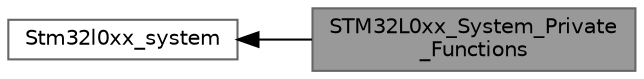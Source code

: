 digraph "STM32L0xx_System_Private_Functions"
{
 // LATEX_PDF_SIZE
  bgcolor="transparent";
  edge [fontname=Helvetica,fontsize=10,labelfontname=Helvetica,labelfontsize=10];
  node [fontname=Helvetica,fontsize=10,shape=box,height=0.2,width=0.4];
  rankdir=LR;
  Node1 [label="STM32L0xx_System_Private\l_Functions",height=0.2,width=0.4,color="gray40", fillcolor="grey60", style="filled", fontcolor="black",tooltip=" "];
  Node2 [label="Stm32l0xx_system",height=0.2,width=0.4,color="grey40", fillcolor="white", style="filled",URL="$group__stm32l0xx__system.html",tooltip=" "];
  Node2->Node1 [shape=plaintext, dir="back", style="solid"];
}
